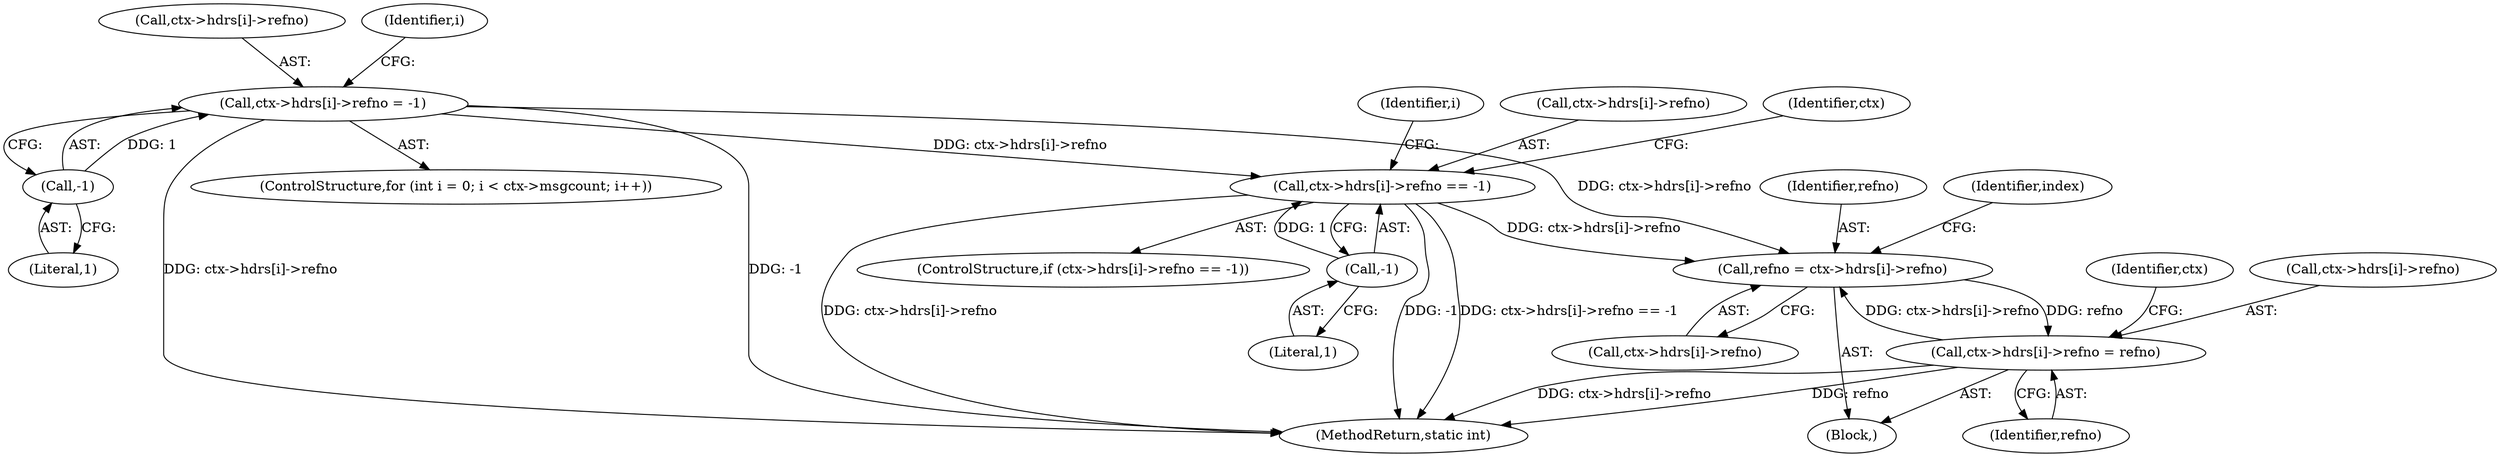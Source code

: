 digraph "0_neomutt_9bfab35522301794483f8f9ed60820bdec9be59e_1@array" {
"1000270" [label="(Call,ctx->hdrs[i]->refno == -1)"];
"1000145" [label="(Call,ctx->hdrs[i]->refno = -1)"];
"1000153" [label="(Call,-1)"];
"1000278" [label="(Call,-1)"];
"1000367" [label="(Call,refno = ctx->hdrs[i]->refno)"];
"1000411" [label="(Call,ctx->hdrs[i]->refno = refno)"];
"1000613" [label="(MethodReturn,static int)"];
"1000354" [label="(Block,)"];
"1000269" [label="(ControlStructure,if (ctx->hdrs[i]->refno == -1))"];
"1000146" [label="(Call,ctx->hdrs[i]->refno)"];
"1000378" [label="(Identifier,index)"];
"1000424" [label="(Identifier,ctx)"];
"1000279" [label="(Literal,1)"];
"1000271" [label="(Call,ctx->hdrs[i]->refno)"];
"1000367" [label="(Call,refno = ctx->hdrs[i]->refno)"];
"1000154" [label="(Literal,1)"];
"1000412" [label="(Call,ctx->hdrs[i]->refno)"];
"1000133" [label="(ControlStructure,for (int i = 0; i < ctx->msgcount; i++))"];
"1000419" [label="(Identifier,refno)"];
"1000270" [label="(Call,ctx->hdrs[i]->refno == -1)"];
"1000278" [label="(Call,-1)"];
"1000411" [label="(Call,ctx->hdrs[i]->refno = refno)"];
"1000369" [label="(Call,ctx->hdrs[i]->refno)"];
"1000153" [label="(Call,-1)"];
"1000145" [label="(Call,ctx->hdrs[i]->refno = -1)"];
"1000285" [label="(Identifier,ctx)"];
"1000267" [label="(Identifier,i)"];
"1000144" [label="(Identifier,i)"];
"1000368" [label="(Identifier,refno)"];
"1000270" -> "1000269"  [label="AST: "];
"1000270" -> "1000278"  [label="CFG: "];
"1000271" -> "1000270"  [label="AST: "];
"1000278" -> "1000270"  [label="AST: "];
"1000285" -> "1000270"  [label="CFG: "];
"1000267" -> "1000270"  [label="CFG: "];
"1000270" -> "1000613"  [label="DDG: -1"];
"1000270" -> "1000613"  [label="DDG: ctx->hdrs[i]->refno == -1"];
"1000270" -> "1000613"  [label="DDG: ctx->hdrs[i]->refno"];
"1000145" -> "1000270"  [label="DDG: ctx->hdrs[i]->refno"];
"1000278" -> "1000270"  [label="DDG: 1"];
"1000270" -> "1000367"  [label="DDG: ctx->hdrs[i]->refno"];
"1000145" -> "1000133"  [label="AST: "];
"1000145" -> "1000153"  [label="CFG: "];
"1000146" -> "1000145"  [label="AST: "];
"1000153" -> "1000145"  [label="AST: "];
"1000144" -> "1000145"  [label="CFG: "];
"1000145" -> "1000613"  [label="DDG: -1"];
"1000145" -> "1000613"  [label="DDG: ctx->hdrs[i]->refno"];
"1000153" -> "1000145"  [label="DDG: 1"];
"1000145" -> "1000367"  [label="DDG: ctx->hdrs[i]->refno"];
"1000153" -> "1000154"  [label="CFG: "];
"1000154" -> "1000153"  [label="AST: "];
"1000278" -> "1000279"  [label="CFG: "];
"1000279" -> "1000278"  [label="AST: "];
"1000367" -> "1000354"  [label="AST: "];
"1000367" -> "1000369"  [label="CFG: "];
"1000368" -> "1000367"  [label="AST: "];
"1000369" -> "1000367"  [label="AST: "];
"1000378" -> "1000367"  [label="CFG: "];
"1000411" -> "1000367"  [label="DDG: ctx->hdrs[i]->refno"];
"1000367" -> "1000411"  [label="DDG: refno"];
"1000411" -> "1000354"  [label="AST: "];
"1000411" -> "1000419"  [label="CFG: "];
"1000412" -> "1000411"  [label="AST: "];
"1000419" -> "1000411"  [label="AST: "];
"1000424" -> "1000411"  [label="CFG: "];
"1000411" -> "1000613"  [label="DDG: ctx->hdrs[i]->refno"];
"1000411" -> "1000613"  [label="DDG: refno"];
}
